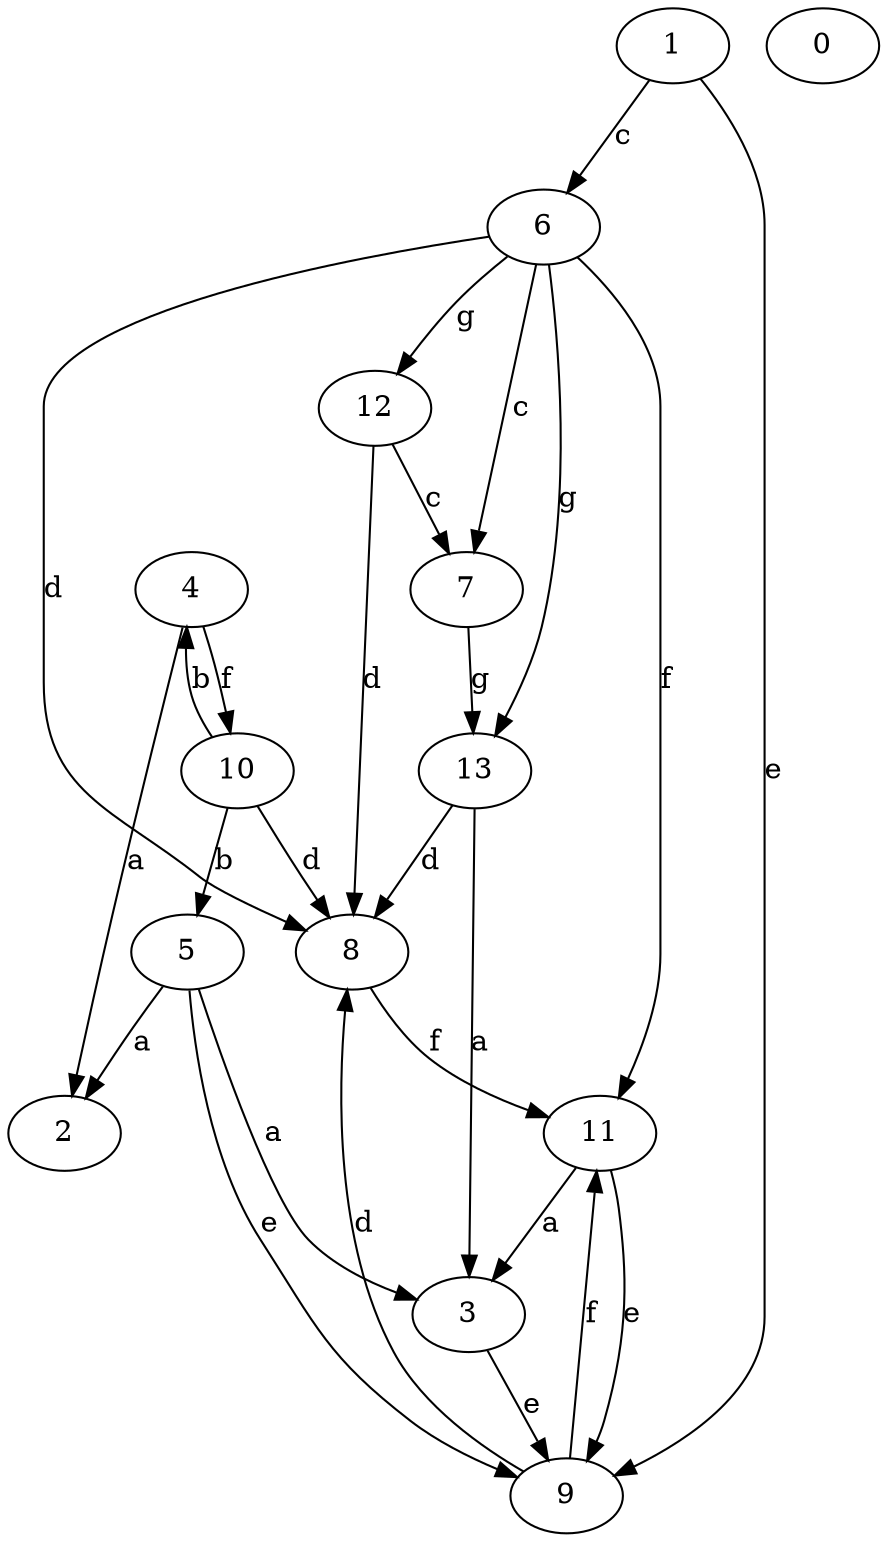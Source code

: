 strict digraph  {
2;
3;
0;
4;
5;
6;
7;
8;
9;
10;
11;
12;
1;
13;
3 -> 9  [label=e];
4 -> 2  [label=a];
4 -> 10  [label=f];
5 -> 2  [label=a];
5 -> 3  [label=a];
5 -> 9  [label=e];
6 -> 7  [label=c];
6 -> 8  [label=d];
6 -> 11  [label=f];
6 -> 12  [label=g];
6 -> 13  [label=g];
7 -> 13  [label=g];
8 -> 11  [label=f];
9 -> 8  [label=d];
9 -> 11  [label=f];
10 -> 4  [label=b];
10 -> 5  [label=b];
10 -> 8  [label=d];
11 -> 3  [label=a];
11 -> 9  [label=e];
12 -> 7  [label=c];
12 -> 8  [label=d];
1 -> 6  [label=c];
1 -> 9  [label=e];
13 -> 3  [label=a];
13 -> 8  [label=d];
}
